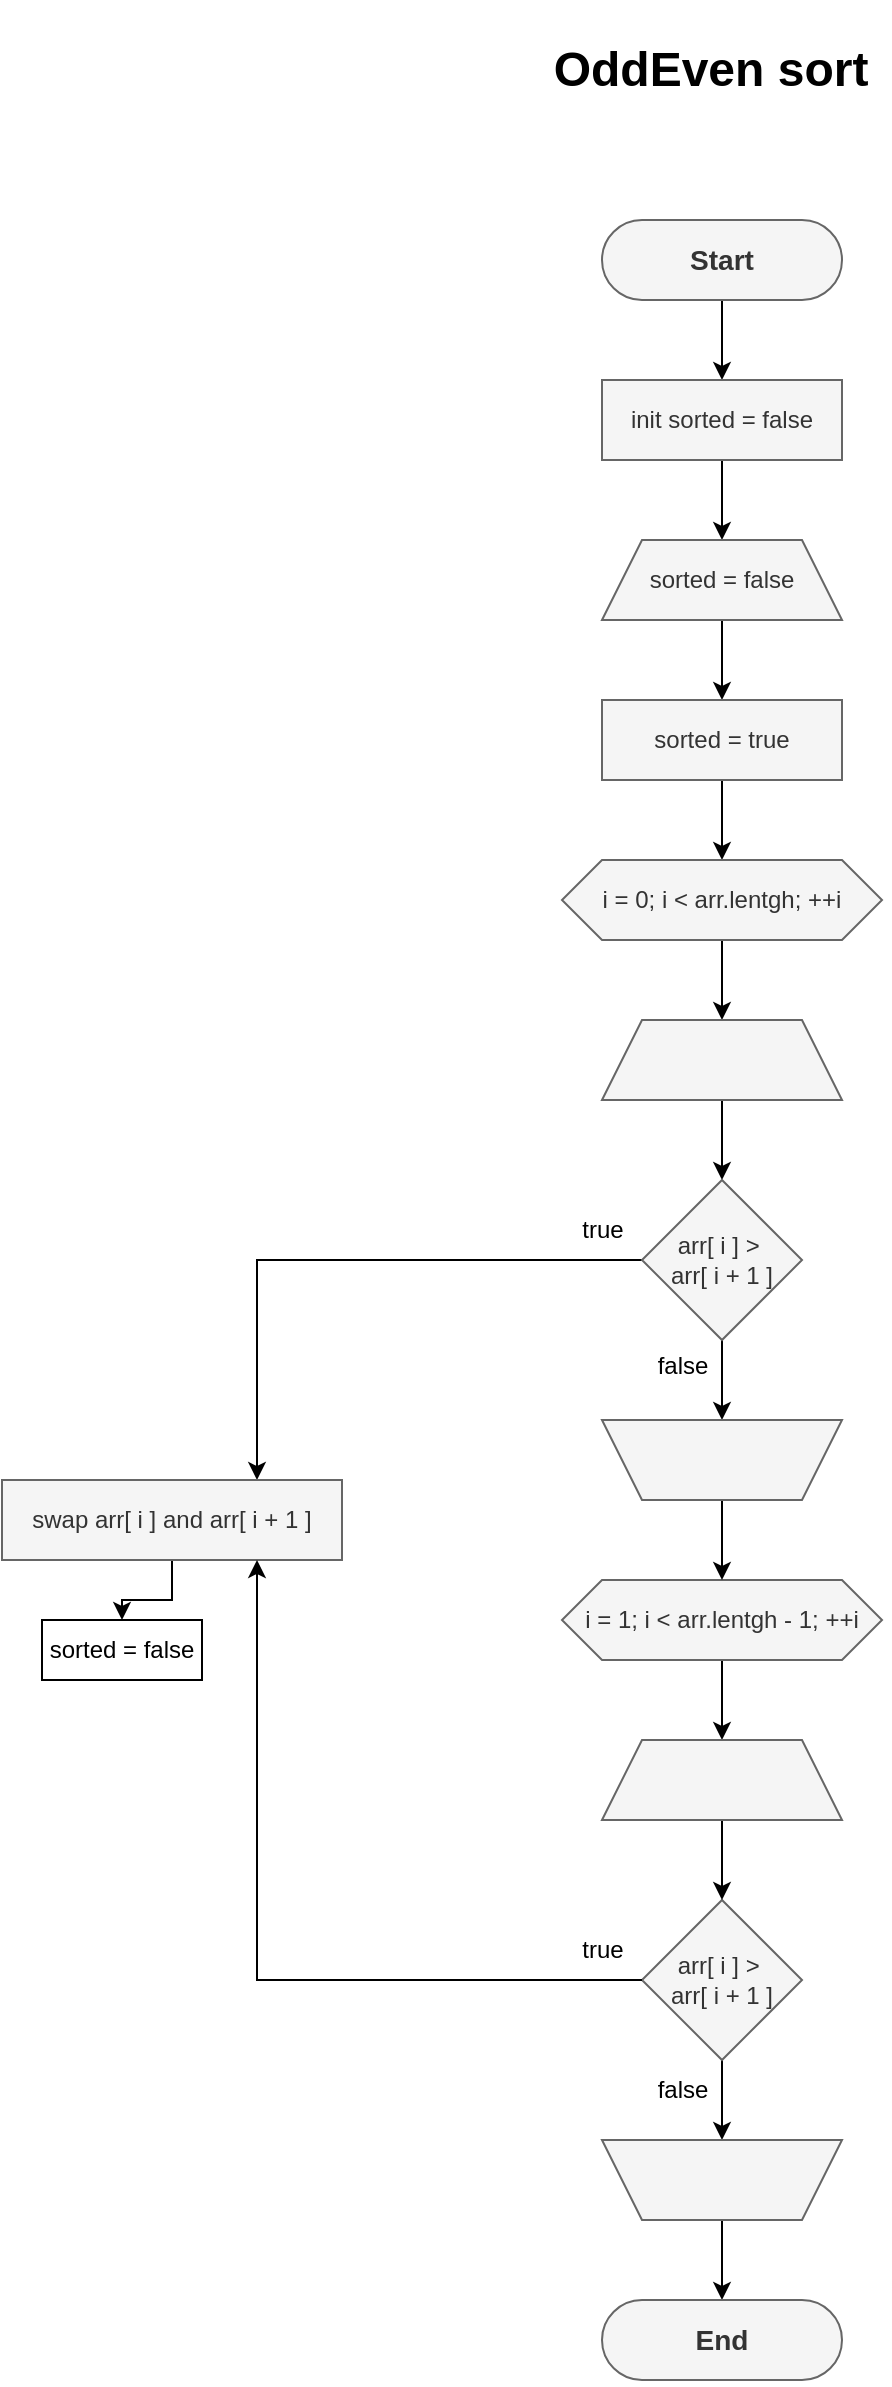 <mxfile version="24.0.4" type="device">
  <diagram id="23iRSUPoRavnBvh4doch" name="Page-1">
    <mxGraphModel dx="2049" dy="1194" grid="1" gridSize="10" guides="1" tooltips="1" connect="1" arrows="1" fold="1" page="1" pageScale="1" pageWidth="827" pageHeight="1169" math="0" shadow="0">
      <root>
        <mxCell id="0" />
        <mxCell id="1" parent="0" />
        <mxCell id="jLfZqneHhcnjQv0zJTy5-1" value="&lt;h1&gt;OddEven sort&lt;/h1&gt;" style="text;html=1;align=center;verticalAlign=middle;resizable=0;points=[];autosize=1;strokeColor=none;fillColor=none;" vertex="1" parent="1">
          <mxGeometry x="324" y="10" width="180" height="70" as="geometry" />
        </mxCell>
        <mxCell id="jLfZqneHhcnjQv0zJTy5-38" value="" style="edgeStyle=orthogonalEdgeStyle;rounded=0;orthogonalLoop=1;jettySize=auto;html=1;" edge="1" parent="1" source="jLfZqneHhcnjQv0zJTy5-2" target="jLfZqneHhcnjQv0zJTy5-4">
          <mxGeometry relative="1" as="geometry" />
        </mxCell>
        <mxCell id="jLfZqneHhcnjQv0zJTy5-2" value="&lt;h3&gt;Start&lt;/h3&gt;" style="rounded=1;whiteSpace=wrap;html=1;arcSize=50;fillColor=#f5f5f5;fontColor=#333333;strokeColor=#666666;" vertex="1" parent="1">
          <mxGeometry x="360" y="120" width="120" height="40" as="geometry" />
        </mxCell>
        <mxCell id="jLfZqneHhcnjQv0zJTy5-6" value="" style="edgeStyle=orthogonalEdgeStyle;rounded=0;orthogonalLoop=1;jettySize=auto;html=1;" edge="1" parent="1" source="jLfZqneHhcnjQv0zJTy5-4" target="jLfZqneHhcnjQv0zJTy5-5">
          <mxGeometry relative="1" as="geometry" />
        </mxCell>
        <mxCell id="jLfZqneHhcnjQv0zJTy5-4" value="init sorted = false" style="rounded=0;whiteSpace=wrap;html=1;fillColor=#f5f5f5;fontColor=#333333;strokeColor=#666666;" vertex="1" parent="1">
          <mxGeometry x="360" y="200" width="120" height="40" as="geometry" />
        </mxCell>
        <mxCell id="jLfZqneHhcnjQv0zJTy5-8" value="" style="edgeStyle=orthogonalEdgeStyle;rounded=0;orthogonalLoop=1;jettySize=auto;html=1;" edge="1" parent="1" source="jLfZqneHhcnjQv0zJTy5-5" target="jLfZqneHhcnjQv0zJTy5-7">
          <mxGeometry relative="1" as="geometry" />
        </mxCell>
        <mxCell id="jLfZqneHhcnjQv0zJTy5-5" value="sorted = false" style="shape=trapezoid;perimeter=trapezoidPerimeter;whiteSpace=wrap;html=1;fixedSize=1;fillColor=#f5f5f5;strokeColor=#666666;fontColor=#333333;rounded=0;" vertex="1" parent="1">
          <mxGeometry x="360" y="280" width="120" height="40" as="geometry" />
        </mxCell>
        <mxCell id="jLfZqneHhcnjQv0zJTy5-10" value="" style="edgeStyle=orthogonalEdgeStyle;rounded=0;orthogonalLoop=1;jettySize=auto;html=1;" edge="1" parent="1" source="jLfZqneHhcnjQv0zJTy5-7" target="jLfZqneHhcnjQv0zJTy5-9">
          <mxGeometry relative="1" as="geometry" />
        </mxCell>
        <mxCell id="jLfZqneHhcnjQv0zJTy5-7" value="sorted = true" style="whiteSpace=wrap;html=1;fillColor=#f5f5f5;strokeColor=#666666;fontColor=#333333;rounded=0;" vertex="1" parent="1">
          <mxGeometry x="360" y="360" width="120" height="40" as="geometry" />
        </mxCell>
        <mxCell id="jLfZqneHhcnjQv0zJTy5-13" value="" style="edgeStyle=orthogonalEdgeStyle;rounded=0;orthogonalLoop=1;jettySize=auto;html=1;" edge="1" parent="1" source="jLfZqneHhcnjQv0zJTy5-9" target="jLfZqneHhcnjQv0zJTy5-12">
          <mxGeometry relative="1" as="geometry" />
        </mxCell>
        <mxCell id="jLfZqneHhcnjQv0zJTy5-9" value="i = 0; i &amp;lt; arr.lentgh; ++i" style="shape=hexagon;perimeter=hexagonPerimeter2;whiteSpace=wrap;html=1;fixedSize=1;fillColor=#f5f5f5;fontColor=#333333;strokeColor=#666666;" vertex="1" parent="1">
          <mxGeometry x="340" y="440" width="160" height="40" as="geometry" />
        </mxCell>
        <mxCell id="jLfZqneHhcnjQv0zJTy5-30" value="" style="edgeStyle=orthogonalEdgeStyle;rounded=0;orthogonalLoop=1;jettySize=auto;html=1;" edge="1" parent="1" source="jLfZqneHhcnjQv0zJTy5-11" target="jLfZqneHhcnjQv0zJTy5-29">
          <mxGeometry relative="1" as="geometry" />
        </mxCell>
        <mxCell id="jLfZqneHhcnjQv0zJTy5-11" value="i = 1; i &amp;lt; arr.lentgh - 1; ++i" style="shape=hexagon;perimeter=hexagonPerimeter2;whiteSpace=wrap;html=1;fixedSize=1;fillColor=#f5f5f5;fontColor=#333333;strokeColor=#666666;" vertex="1" parent="1">
          <mxGeometry x="340" y="800" width="160" height="40" as="geometry" />
        </mxCell>
        <mxCell id="jLfZqneHhcnjQv0zJTy5-18" value="" style="edgeStyle=orthogonalEdgeStyle;rounded=0;orthogonalLoop=1;jettySize=auto;html=1;" edge="1" parent="1" source="jLfZqneHhcnjQv0zJTy5-12" target="jLfZqneHhcnjQv0zJTy5-17">
          <mxGeometry relative="1" as="geometry" />
        </mxCell>
        <mxCell id="jLfZqneHhcnjQv0zJTy5-12" value="" style="shape=trapezoid;perimeter=trapezoidPerimeter;whiteSpace=wrap;html=1;fixedSize=1;fillColor=#f5f5f5;strokeColor=#666666;fontColor=#333333;" vertex="1" parent="1">
          <mxGeometry x="360" y="520" width="120" height="40" as="geometry" />
        </mxCell>
        <mxCell id="jLfZqneHhcnjQv0zJTy5-20" value="" style="edgeStyle=orthogonalEdgeStyle;rounded=0;orthogonalLoop=1;jettySize=auto;html=1;entryX=0.75;entryY=0;entryDx=0;entryDy=0;" edge="1" parent="1" source="jLfZqneHhcnjQv0zJTy5-17" target="jLfZqneHhcnjQv0zJTy5-19">
          <mxGeometry relative="1" as="geometry" />
        </mxCell>
        <mxCell id="jLfZqneHhcnjQv0zJTy5-22" value="" style="edgeStyle=orthogonalEdgeStyle;rounded=0;orthogonalLoop=1;jettySize=auto;html=1;" edge="1" parent="1" source="jLfZqneHhcnjQv0zJTy5-17" target="jLfZqneHhcnjQv0zJTy5-21">
          <mxGeometry relative="1" as="geometry" />
        </mxCell>
        <mxCell id="jLfZqneHhcnjQv0zJTy5-17" value="arr[ i ] &amp;gt;&amp;nbsp;&lt;div&gt;arr[ i + 1 ]&lt;/div&gt;" style="rhombus;whiteSpace=wrap;html=1;fillColor=#f5f5f5;strokeColor=#666666;fontColor=#333333;" vertex="1" parent="1">
          <mxGeometry x="380" y="600" width="80" height="80" as="geometry" />
        </mxCell>
        <mxCell id="jLfZqneHhcnjQv0zJTy5-28" value="" style="edgeStyle=orthogonalEdgeStyle;rounded=0;orthogonalLoop=1;jettySize=auto;html=1;" edge="1" parent="1" source="jLfZqneHhcnjQv0zJTy5-19" target="jLfZqneHhcnjQv0zJTy5-27">
          <mxGeometry relative="1" as="geometry" />
        </mxCell>
        <mxCell id="jLfZqneHhcnjQv0zJTy5-19" value="swap arr[ i ] and arr[ i + 1 ]" style="whiteSpace=wrap;html=1;fillColor=#f5f5f5;strokeColor=#666666;fontColor=#333333;" vertex="1" parent="1">
          <mxGeometry x="60" y="750" width="170" height="40" as="geometry" />
        </mxCell>
        <mxCell id="jLfZqneHhcnjQv0zJTy5-23" value="" style="edgeStyle=orthogonalEdgeStyle;rounded=0;orthogonalLoop=1;jettySize=auto;html=1;" edge="1" parent="1" source="jLfZqneHhcnjQv0zJTy5-21" target="jLfZqneHhcnjQv0zJTy5-11">
          <mxGeometry relative="1" as="geometry" />
        </mxCell>
        <mxCell id="jLfZqneHhcnjQv0zJTy5-21" value="" style="shape=trapezoid;perimeter=trapezoidPerimeter;whiteSpace=wrap;html=1;fixedSize=1;fillColor=#f5f5f5;strokeColor=#666666;fontColor=#333333;flipV=1;" vertex="1" parent="1">
          <mxGeometry x="360" y="720" width="120" height="40" as="geometry" />
        </mxCell>
        <mxCell id="jLfZqneHhcnjQv0zJTy5-33" value="" style="edgeStyle=orthogonalEdgeStyle;rounded=0;orthogonalLoop=1;jettySize=auto;html=1;" edge="1" parent="1" source="jLfZqneHhcnjQv0zJTy5-24" target="jLfZqneHhcnjQv0zJTy5-32">
          <mxGeometry relative="1" as="geometry" />
        </mxCell>
        <mxCell id="jLfZqneHhcnjQv0zJTy5-24" value="arr[ i ] &amp;gt;&amp;nbsp;&lt;div&gt;arr[ i + 1 ]&lt;/div&gt;" style="rhombus;whiteSpace=wrap;html=1;fillColor=#f5f5f5;strokeColor=#666666;fontColor=#333333;" vertex="1" parent="1">
          <mxGeometry x="380" y="960" width="80" height="80" as="geometry" />
        </mxCell>
        <mxCell id="jLfZqneHhcnjQv0zJTy5-26" style="edgeStyle=orthogonalEdgeStyle;rounded=0;orthogonalLoop=1;jettySize=auto;html=1;exitX=0;exitY=0.5;exitDx=0;exitDy=0;entryX=0.75;entryY=1;entryDx=0;entryDy=0;" edge="1" parent="1" source="jLfZqneHhcnjQv0zJTy5-24" target="jLfZqneHhcnjQv0zJTy5-19">
          <mxGeometry relative="1" as="geometry" />
        </mxCell>
        <mxCell id="jLfZqneHhcnjQv0zJTy5-27" value="sorted = false" style="rounded=0;whiteSpace=wrap;html=1;" vertex="1" parent="1">
          <mxGeometry x="80" y="820" width="80" height="30" as="geometry" />
        </mxCell>
        <mxCell id="jLfZqneHhcnjQv0zJTy5-31" value="" style="edgeStyle=orthogonalEdgeStyle;rounded=0;orthogonalLoop=1;jettySize=auto;html=1;" edge="1" parent="1" source="jLfZqneHhcnjQv0zJTy5-29" target="jLfZqneHhcnjQv0zJTy5-24">
          <mxGeometry relative="1" as="geometry" />
        </mxCell>
        <mxCell id="jLfZqneHhcnjQv0zJTy5-29" value="" style="shape=trapezoid;perimeter=trapezoidPerimeter;whiteSpace=wrap;html=1;fixedSize=1;fillColor=#f5f5f5;strokeColor=#666666;fontColor=#333333;" vertex="1" parent="1">
          <mxGeometry x="360" y="880" width="120" height="40" as="geometry" />
        </mxCell>
        <mxCell id="jLfZqneHhcnjQv0zJTy5-40" value="" style="edgeStyle=orthogonalEdgeStyle;rounded=0;orthogonalLoop=1;jettySize=auto;html=1;" edge="1" parent="1" source="jLfZqneHhcnjQv0zJTy5-32" target="jLfZqneHhcnjQv0zJTy5-39">
          <mxGeometry relative="1" as="geometry" />
        </mxCell>
        <mxCell id="jLfZqneHhcnjQv0zJTy5-32" value="" style="shape=trapezoid;perimeter=trapezoidPerimeter;whiteSpace=wrap;html=1;fixedSize=1;fillColor=#f5f5f5;strokeColor=#666666;fontColor=#333333;flipV=1;" vertex="1" parent="1">
          <mxGeometry x="360" y="1080" width="120" height="40" as="geometry" />
        </mxCell>
        <mxCell id="jLfZqneHhcnjQv0zJTy5-34" value="true" style="text;html=1;align=center;verticalAlign=middle;resizable=0;points=[];autosize=1;strokeColor=none;fillColor=none;" vertex="1" parent="1">
          <mxGeometry x="340" y="970" width="40" height="30" as="geometry" />
        </mxCell>
        <mxCell id="jLfZqneHhcnjQv0zJTy5-35" value="true" style="text;html=1;align=center;verticalAlign=middle;resizable=0;points=[];autosize=1;strokeColor=none;fillColor=none;" vertex="1" parent="1">
          <mxGeometry x="340" y="610" width="40" height="30" as="geometry" />
        </mxCell>
        <mxCell id="jLfZqneHhcnjQv0zJTy5-36" value="false" style="text;html=1;align=center;verticalAlign=middle;resizable=0;points=[];autosize=1;strokeColor=none;fillColor=none;" vertex="1" parent="1">
          <mxGeometry x="375" y="678" width="50" height="30" as="geometry" />
        </mxCell>
        <mxCell id="jLfZqneHhcnjQv0zJTy5-37" value="false" style="text;html=1;align=center;verticalAlign=middle;resizable=0;points=[];autosize=1;strokeColor=none;fillColor=none;" vertex="1" parent="1">
          <mxGeometry x="375" y="1040" width="50" height="30" as="geometry" />
        </mxCell>
        <mxCell id="jLfZqneHhcnjQv0zJTy5-39" value="&lt;h3&gt;End&lt;/h3&gt;" style="rounded=1;whiteSpace=wrap;html=1;arcSize=50;fillColor=#f5f5f5;fontColor=#333333;strokeColor=#666666;" vertex="1" parent="1">
          <mxGeometry x="360" y="1160" width="120" height="40" as="geometry" />
        </mxCell>
      </root>
    </mxGraphModel>
  </diagram>
</mxfile>
